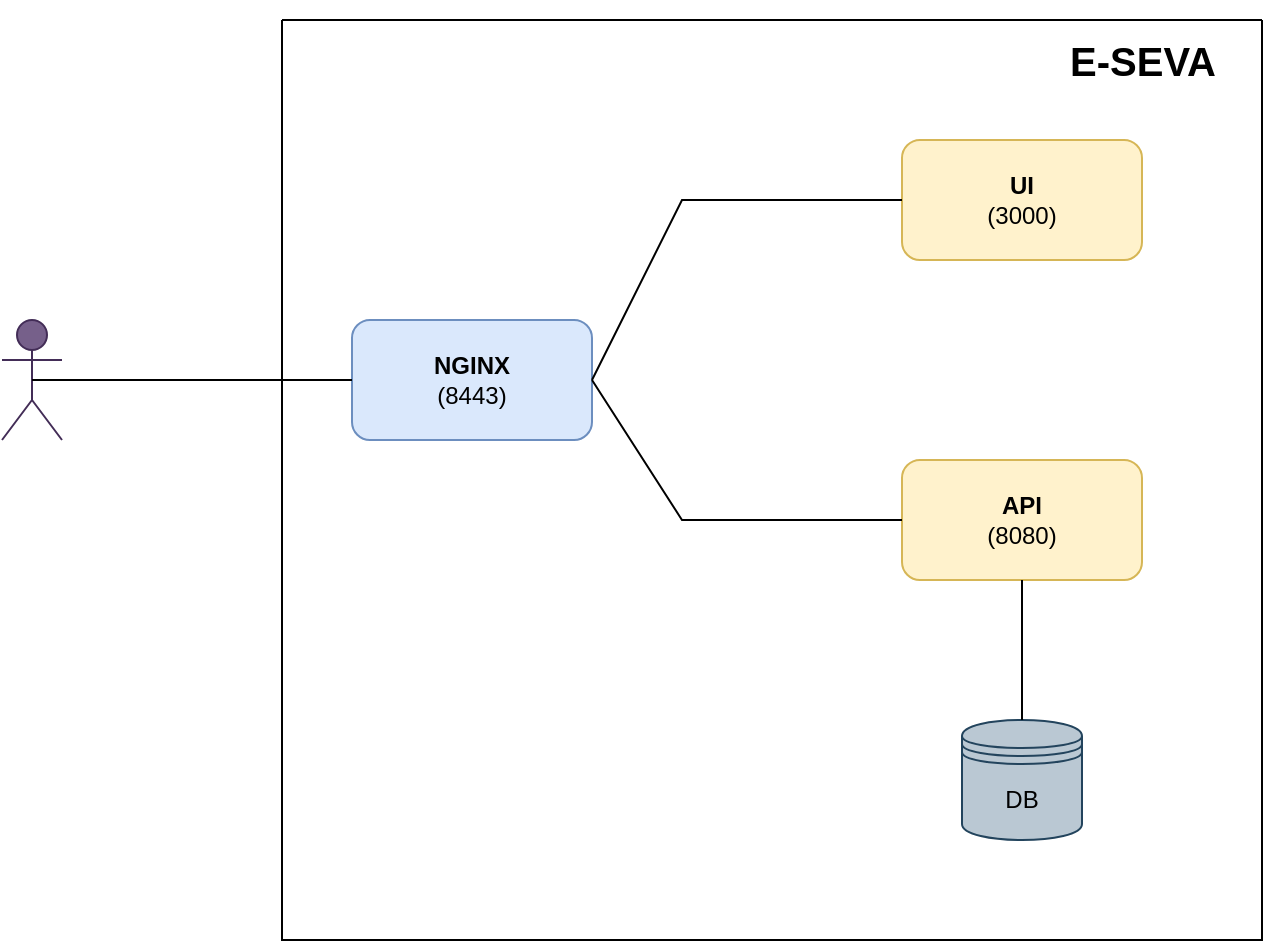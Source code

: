 <mxfile version="20.5.0" type="github">
  <diagram id="5Km2StYHNKkTI60dURU-" name="Page-1">
    <mxGraphModel dx="1038" dy="513" grid="1" gridSize="10" guides="1" tooltips="1" connect="1" arrows="1" fold="1" page="1" pageScale="1" pageWidth="850" pageHeight="1100" math="0" shadow="0">
      <root>
        <mxCell id="0" />
        <mxCell id="1" parent="0" />
        <mxCell id="uAlFVTr_6Eb5mFI5-Wkk-1" value="Actor" style="shape=umlActor;verticalLabelPosition=bottom;verticalAlign=top;html=1;outlineConnect=0;fillColor=#76608a;fontColor=#ffffff;strokeColor=#432D57;" parent="1" vertex="1">
          <mxGeometry x="130" y="170" width="30" height="60" as="geometry" />
        </mxCell>
        <mxCell id="uAlFVTr_6Eb5mFI5-Wkk-2" value="&lt;b&gt;NGINX&lt;/b&gt;&lt;br&gt;(8443)" style="rounded=1;whiteSpace=wrap;html=1;fillColor=#dae8fc;strokeColor=#6c8ebf;" parent="1" vertex="1">
          <mxGeometry x="305" y="170" width="120" height="60" as="geometry" />
        </mxCell>
        <mxCell id="uAlFVTr_6Eb5mFI5-Wkk-3" value="&lt;b&gt;UI&lt;/b&gt;&lt;br&gt;(3000)" style="rounded=1;whiteSpace=wrap;html=1;fillColor=#fff2cc;strokeColor=#d6b656;" parent="1" vertex="1">
          <mxGeometry x="580" y="80" width="120" height="60" as="geometry" />
        </mxCell>
        <mxCell id="uAlFVTr_6Eb5mFI5-Wkk-4" value="&lt;b&gt;API&lt;/b&gt;&lt;br&gt;(8080)" style="rounded=1;whiteSpace=wrap;html=1;fillColor=#fff2cc;strokeColor=#d6b656;" parent="1" vertex="1">
          <mxGeometry x="580" y="240" width="120" height="60" as="geometry" />
        </mxCell>
        <mxCell id="uAlFVTr_6Eb5mFI5-Wkk-5" value="DB&lt;br&gt;" style="shape=datastore;whiteSpace=wrap;html=1;fillColor=#bac8d3;strokeColor=#23445d;" parent="1" vertex="1">
          <mxGeometry x="610" y="370" width="60" height="60" as="geometry" />
        </mxCell>
        <mxCell id="uAlFVTr_6Eb5mFI5-Wkk-8" value="" style="endArrow=none;html=1;rounded=0;exitX=0.5;exitY=0.5;exitDx=0;exitDy=0;exitPerimeter=0;entryX=0;entryY=0.5;entryDx=0;entryDy=0;" parent="1" source="uAlFVTr_6Eb5mFI5-Wkk-1" target="uAlFVTr_6Eb5mFI5-Wkk-2" edge="1">
          <mxGeometry width="50" height="50" relative="1" as="geometry">
            <mxPoint x="400" y="290" as="sourcePoint" />
            <mxPoint x="450" y="240" as="targetPoint" />
          </mxGeometry>
        </mxCell>
        <mxCell id="uAlFVTr_6Eb5mFI5-Wkk-9" value="" style="endArrow=none;html=1;rounded=0;entryX=0;entryY=0.5;entryDx=0;entryDy=0;exitX=1;exitY=0.5;exitDx=0;exitDy=0;" parent="1" source="uAlFVTr_6Eb5mFI5-Wkk-2" target="uAlFVTr_6Eb5mFI5-Wkk-3" edge="1">
          <mxGeometry width="50" height="50" relative="1" as="geometry">
            <mxPoint x="400" y="290" as="sourcePoint" />
            <mxPoint x="450" y="240" as="targetPoint" />
            <Array as="points">
              <mxPoint x="470" y="110" />
            </Array>
          </mxGeometry>
        </mxCell>
        <mxCell id="uAlFVTr_6Eb5mFI5-Wkk-10" value="" style="endArrow=none;html=1;rounded=0;exitX=1;exitY=0.5;exitDx=0;exitDy=0;entryX=0;entryY=0.5;entryDx=0;entryDy=0;" parent="1" source="uAlFVTr_6Eb5mFI5-Wkk-2" target="uAlFVTr_6Eb5mFI5-Wkk-4" edge="1">
          <mxGeometry width="50" height="50" relative="1" as="geometry">
            <mxPoint x="400" y="290" as="sourcePoint" />
            <mxPoint x="450" y="240" as="targetPoint" />
            <Array as="points">
              <mxPoint x="470" y="270" />
            </Array>
          </mxGeometry>
        </mxCell>
        <mxCell id="uAlFVTr_6Eb5mFI5-Wkk-11" value="" style="endArrow=none;html=1;rounded=0;exitX=0.5;exitY=1;exitDx=0;exitDy=0;entryX=0.5;entryY=0;entryDx=0;entryDy=0;" parent="1" source="uAlFVTr_6Eb5mFI5-Wkk-4" target="uAlFVTr_6Eb5mFI5-Wkk-5" edge="1">
          <mxGeometry width="50" height="50" relative="1" as="geometry">
            <mxPoint x="400" y="290" as="sourcePoint" />
            <mxPoint x="450" y="240" as="targetPoint" />
          </mxGeometry>
        </mxCell>
        <mxCell id="uAlFVTr_6Eb5mFI5-Wkk-13" value="" style="swimlane;startSize=0;labelBackgroundColor=none;" parent="1" vertex="1">
          <mxGeometry x="270" y="20" width="490" height="460" as="geometry" />
        </mxCell>
        <mxCell id="uAlFVTr_6Eb5mFI5-Wkk-14" value="&lt;p style=&quot;line-height: 0.9;&quot;&gt;&lt;font style=&quot;font-size: 20px;&quot;&gt;&lt;b&gt;E-SEVA&lt;/b&gt;&lt;/font&gt;&lt;/p&gt;" style="text;html=1;align=center;verticalAlign=middle;resizable=0;points=[];autosize=1;strokeColor=none;fillColor=none;" parent="1" vertex="1">
          <mxGeometry x="650" y="10" width="100" height="60" as="geometry" />
        </mxCell>
      </root>
    </mxGraphModel>
  </diagram>
</mxfile>
